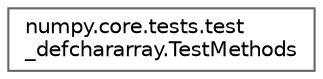 digraph "Graphical Class Hierarchy"
{
 // LATEX_PDF_SIZE
  bgcolor="transparent";
  edge [fontname=Helvetica,fontsize=10,labelfontname=Helvetica,labelfontsize=10];
  node [fontname=Helvetica,fontsize=10,shape=box,height=0.2,width=0.4];
  rankdir="LR";
  Node0 [id="Node000000",label="numpy.core.tests.test\l_defchararray.TestMethods",height=0.2,width=0.4,color="grey40", fillcolor="white", style="filled",URL="$dc/d70/classnumpy_1_1core_1_1tests_1_1test__defchararray_1_1TestMethods.html",tooltip=" "];
}
